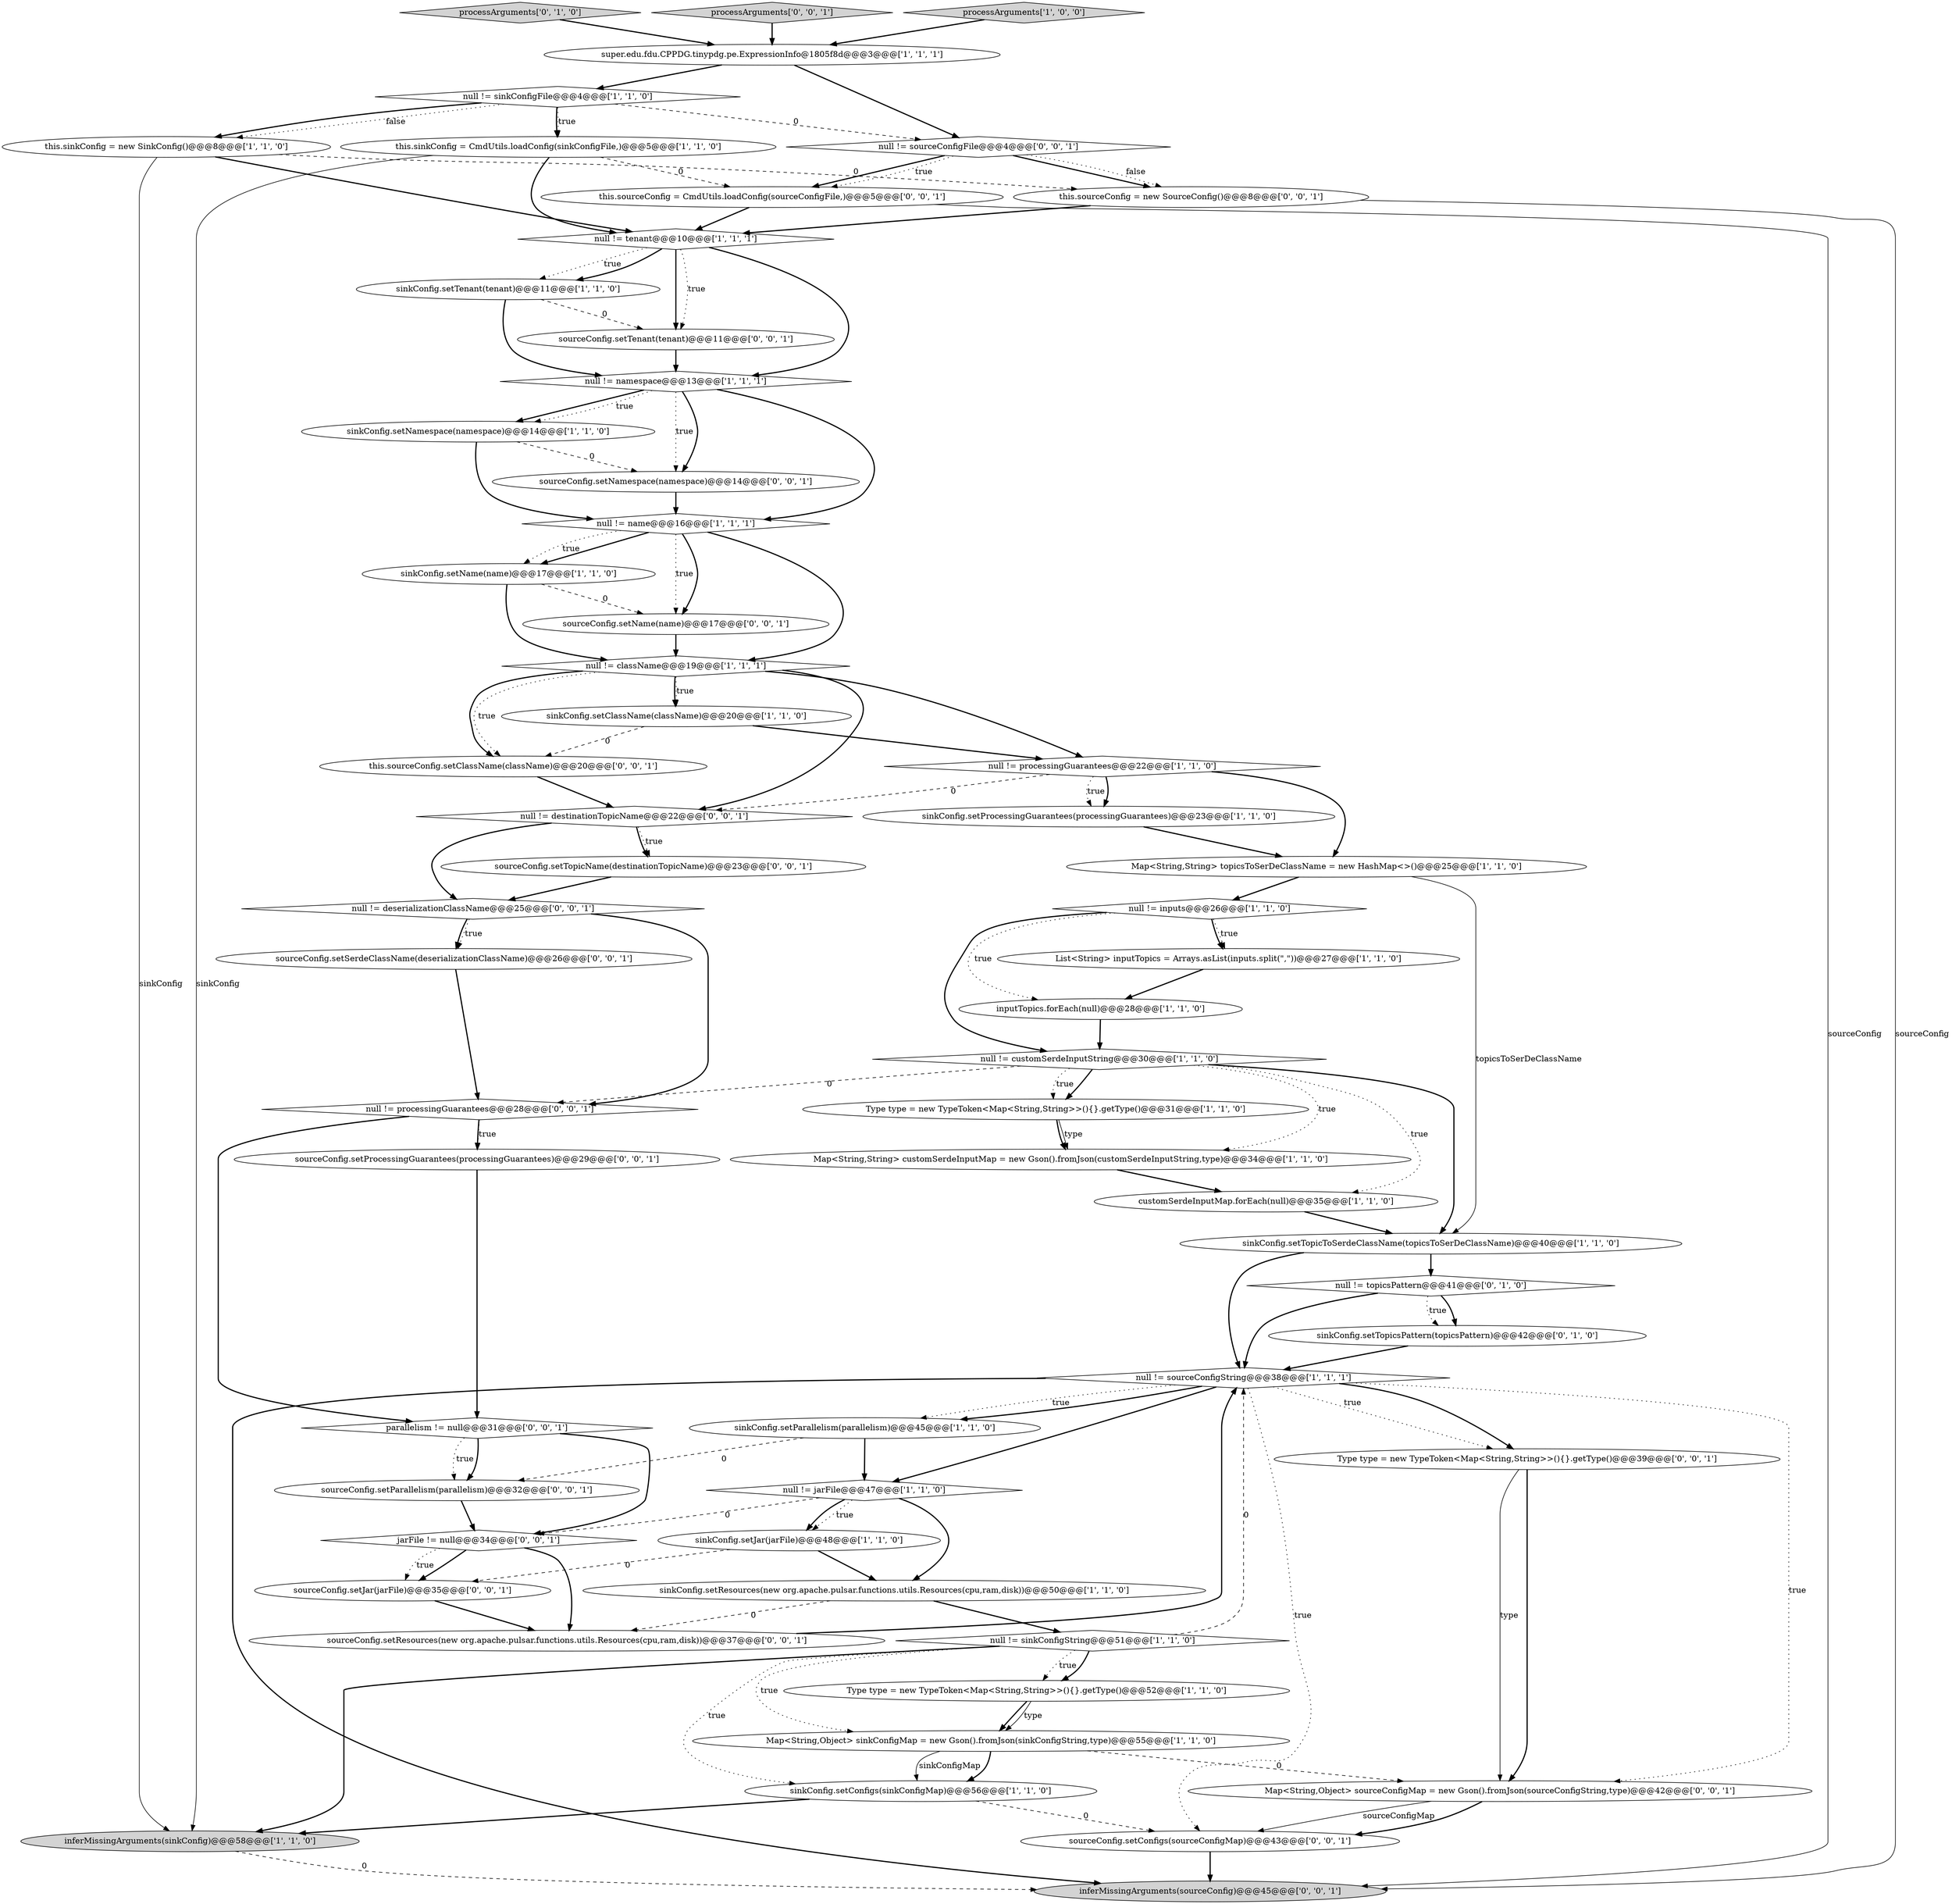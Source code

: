 digraph {
24 [style = filled, label = "customSerdeInputMap.forEach(null)@@@35@@@['1', '1', '0']", fillcolor = white, shape = ellipse image = "AAA0AAABBB1BBB"];
1 [style = filled, label = "super.edu.fdu.CPPDG.tinypdg.pe.ExpressionInfo@1805f8d@@@3@@@['1', '1', '1']", fillcolor = white, shape = ellipse image = "AAA0AAABBB1BBB"];
13 [style = filled, label = "sinkConfig.setJar(jarFile)@@@48@@@['1', '1', '0']", fillcolor = white, shape = ellipse image = "AAA0AAABBB1BBB"];
39 [style = filled, label = "sourceConfig.setProcessingGuarantees(processingGuarantees)@@@29@@@['0', '0', '1']", fillcolor = white, shape = ellipse image = "AAA0AAABBB3BBB"];
52 [style = filled, label = "null != destinationTopicName@@@22@@@['0', '0', '1']", fillcolor = white, shape = diamond image = "AAA0AAABBB3BBB"];
36 [style = filled, label = "processArguments['0', '1', '0']", fillcolor = lightgray, shape = diamond image = "AAA0AAABBB2BBB"];
15 [style = filled, label = "Map<String,Object> sinkConfigMap = new Gson().fromJson(sinkConfigString,type)@@@55@@@['1', '1', '0']", fillcolor = white, shape = ellipse image = "AAA0AAABBB1BBB"];
40 [style = filled, label = "null != deserializationClassName@@@25@@@['0', '0', '1']", fillcolor = white, shape = diamond image = "AAA0AAABBB3BBB"];
37 [style = filled, label = "sourceConfig.setNamespace(namespace)@@@14@@@['0', '0', '1']", fillcolor = white, shape = ellipse image = "AAA0AAABBB3BBB"];
48 [style = filled, label = "sourceConfig.setConfigs(sourceConfigMap)@@@43@@@['0', '0', '1']", fillcolor = white, shape = ellipse image = "AAA0AAABBB3BBB"];
23 [style = filled, label = "inferMissingArguments(sinkConfig)@@@58@@@['1', '1', '0']", fillcolor = lightgray, shape = ellipse image = "AAA0AAABBB1BBB"];
3 [style = filled, label = "this.sinkConfig = new SinkConfig()@@@8@@@['1', '1', '0']", fillcolor = white, shape = ellipse image = "AAA0AAABBB1BBB"];
38 [style = filled, label = "sourceConfig.setTenant(tenant)@@@11@@@['0', '0', '1']", fillcolor = white, shape = ellipse image = "AAA0AAABBB3BBB"];
50 [style = filled, label = "parallelism != null@@@31@@@['0', '0', '1']", fillcolor = white, shape = diamond image = "AAA0AAABBB3BBB"];
14 [style = filled, label = "null != className@@@19@@@['1', '1', '1']", fillcolor = white, shape = diamond image = "AAA0AAABBB1BBB"];
17 [style = filled, label = "null != sinkConfigString@@@51@@@['1', '1', '0']", fillcolor = white, shape = diamond image = "AAA0AAABBB1BBB"];
31 [style = filled, label = "sinkConfig.setConfigs(sinkConfigMap)@@@56@@@['1', '1', '0']", fillcolor = white, shape = ellipse image = "AAA0AAABBB1BBB"];
29 [style = filled, label = "null != sinkConfigFile@@@4@@@['1', '1', '0']", fillcolor = white, shape = diamond image = "AAA0AAABBB1BBB"];
4 [style = filled, label = "sinkConfig.setTopicToSerdeClassName(topicsToSerDeClassName)@@@40@@@['1', '1', '0']", fillcolor = white, shape = ellipse image = "AAA0AAABBB1BBB"];
57 [style = filled, label = "sourceConfig.setSerdeClassName(deserializationClassName)@@@26@@@['0', '0', '1']", fillcolor = white, shape = ellipse image = "AAA0AAABBB3BBB"];
53 [style = filled, label = "Type type = new TypeToken<Map<String,String>>(){}.getType()@@@39@@@['0', '0', '1']", fillcolor = white, shape = ellipse image = "AAA0AAABBB3BBB"];
59 [style = filled, label = "sourceConfig.setParallelism(parallelism)@@@32@@@['0', '0', '1']", fillcolor = white, shape = ellipse image = "AAA0AAABBB3BBB"];
41 [style = filled, label = "Map<String,Object> sourceConfigMap = new Gson().fromJson(sourceConfigString,type)@@@42@@@['0', '0', '1']", fillcolor = white, shape = ellipse image = "AAA0AAABBB3BBB"];
43 [style = filled, label = "inferMissingArguments(sourceConfig)@@@45@@@['0', '0', '1']", fillcolor = lightgray, shape = ellipse image = "AAA0AAABBB3BBB"];
28 [style = filled, label = "inputTopics.forEach(null)@@@28@@@['1', '1', '0']", fillcolor = white, shape = ellipse image = "AAA0AAABBB1BBB"];
45 [style = filled, label = "sourceConfig.setTopicName(destinationTopicName)@@@23@@@['0', '0', '1']", fillcolor = white, shape = ellipse image = "AAA0AAABBB3BBB"];
0 [style = filled, label = "sinkConfig.setNamespace(namespace)@@@14@@@['1', '1', '0']", fillcolor = white, shape = ellipse image = "AAA0AAABBB1BBB"];
11 [style = filled, label = "null != namespace@@@13@@@['1', '1', '1']", fillcolor = white, shape = diamond image = "AAA0AAABBB1BBB"];
21 [style = filled, label = "null != name@@@16@@@['1', '1', '1']", fillcolor = white, shape = diamond image = "AAA0AAABBB1BBB"];
47 [style = filled, label = "sourceConfig.setJar(jarFile)@@@35@@@['0', '0', '1']", fillcolor = white, shape = ellipse image = "AAA0AAABBB3BBB"];
5 [style = filled, label = "sinkConfig.setTenant(tenant)@@@11@@@['1', '1', '0']", fillcolor = white, shape = ellipse image = "AAA0AAABBB1BBB"];
58 [style = filled, label = "this.sourceConfig = CmdUtils.loadConfig(sourceConfigFile,)@@@5@@@['0', '0', '1']", fillcolor = white, shape = ellipse image = "AAA0AAABBB3BBB"];
32 [style = filled, label = "null != sourceConfigString@@@38@@@['1', '1', '1']", fillcolor = white, shape = diamond image = "AAA0AAABBB1BBB"];
42 [style = filled, label = "null != processingGuarantees@@@28@@@['0', '0', '1']", fillcolor = white, shape = diamond image = "AAA0AAABBB3BBB"];
18 [style = filled, label = "sinkConfig.setClassName(className)@@@20@@@['1', '1', '0']", fillcolor = white, shape = ellipse image = "AAA0AAABBB1BBB"];
33 [style = filled, label = "this.sinkConfig = CmdUtils.loadConfig(sinkConfigFile,)@@@5@@@['1', '1', '0']", fillcolor = white, shape = ellipse image = "AAA0AAABBB1BBB"];
49 [style = filled, label = "processArguments['0', '0', '1']", fillcolor = lightgray, shape = diamond image = "AAA0AAABBB3BBB"];
2 [style = filled, label = "Map<String,String> topicsToSerDeClassName = new HashMap<>()@@@25@@@['1', '1', '0']", fillcolor = white, shape = ellipse image = "AAA0AAABBB1BBB"];
9 [style = filled, label = "null != jarFile@@@47@@@['1', '1', '0']", fillcolor = white, shape = diamond image = "AAA0AAABBB1BBB"];
51 [style = filled, label = "sourceConfig.setResources(new org.apache.pulsar.functions.utils.Resources(cpu,ram,disk))@@@37@@@['0', '0', '1']", fillcolor = white, shape = ellipse image = "AAA0AAABBB3BBB"];
27 [style = filled, label = "processArguments['1', '0', '0']", fillcolor = lightgray, shape = diamond image = "AAA0AAABBB1BBB"];
55 [style = filled, label = "this.sourceConfig.setClassName(className)@@@20@@@['0', '0', '1']", fillcolor = white, shape = ellipse image = "AAA0AAABBB3BBB"];
19 [style = filled, label = "Type type = new TypeToken<Map<String,String>>(){}.getType()@@@31@@@['1', '1', '0']", fillcolor = white, shape = ellipse image = "AAA0AAABBB1BBB"];
10 [style = filled, label = "null != inputs@@@26@@@['1', '1', '0']", fillcolor = white, shape = diamond image = "AAA0AAABBB1BBB"];
8 [style = filled, label = "sinkConfig.setProcessingGuarantees(processingGuarantees)@@@23@@@['1', '1', '0']", fillcolor = white, shape = ellipse image = "AAA0AAABBB1BBB"];
46 [style = filled, label = "sourceConfig.setName(name)@@@17@@@['0', '0', '1']", fillcolor = white, shape = ellipse image = "AAA0AAABBB3BBB"];
6 [style = filled, label = "null != processingGuarantees@@@22@@@['1', '1', '0']", fillcolor = white, shape = diamond image = "AAA0AAABBB1BBB"];
7 [style = filled, label = "null != customSerdeInputString@@@30@@@['1', '1', '0']", fillcolor = white, shape = diamond image = "AAA0AAABBB1BBB"];
30 [style = filled, label = "sinkConfig.setResources(new org.apache.pulsar.functions.utils.Resources(cpu,ram,disk))@@@50@@@['1', '1', '0']", fillcolor = white, shape = ellipse image = "AAA0AAABBB1BBB"];
44 [style = filled, label = "jarFile != null@@@34@@@['0', '0', '1']", fillcolor = white, shape = diamond image = "AAA0AAABBB3BBB"];
22 [style = filled, label = "List<String> inputTopics = Arrays.asList(inputs.split(\",\"))@@@27@@@['1', '1', '0']", fillcolor = white, shape = ellipse image = "AAA0AAABBB1BBB"];
25 [style = filled, label = "Type type = new TypeToken<Map<String,String>>(){}.getType()@@@52@@@['1', '1', '0']", fillcolor = white, shape = ellipse image = "AAA0AAABBB1BBB"];
26 [style = filled, label = "sinkConfig.setName(name)@@@17@@@['1', '1', '0']", fillcolor = white, shape = ellipse image = "AAA0AAABBB1BBB"];
12 [style = filled, label = "sinkConfig.setParallelism(parallelism)@@@45@@@['1', '1', '0']", fillcolor = white, shape = ellipse image = "AAA0AAABBB1BBB"];
20 [style = filled, label = "null != tenant@@@10@@@['1', '1', '1']", fillcolor = white, shape = diamond image = "AAA0AAABBB1BBB"];
54 [style = filled, label = "null != sourceConfigFile@@@4@@@['0', '0', '1']", fillcolor = white, shape = diamond image = "AAA0AAABBB3BBB"];
56 [style = filled, label = "this.sourceConfig = new SourceConfig()@@@8@@@['0', '0', '1']", fillcolor = white, shape = ellipse image = "AAA0AAABBB3BBB"];
16 [style = filled, label = "Map<String,String> customSerdeInputMap = new Gson().fromJson(customSerdeInputString,type)@@@34@@@['1', '1', '0']", fillcolor = white, shape = ellipse image = "AAA0AAABBB1BBB"];
34 [style = filled, label = "sinkConfig.setTopicsPattern(topicsPattern)@@@42@@@['0', '1', '0']", fillcolor = white, shape = ellipse image = "AAA1AAABBB2BBB"];
35 [style = filled, label = "null != topicsPattern@@@41@@@['0', '1', '0']", fillcolor = white, shape = diamond image = "AAA1AAABBB2BBB"];
40->57 [style = bold, label=""];
32->9 [style = bold, label=""];
14->18 [style = dotted, label="true"];
0->37 [style = dashed, label="0"];
13->47 [style = dashed, label="0"];
9->13 [style = dotted, label="true"];
54->58 [style = bold, label=""];
15->41 [style = dashed, label="0"];
54->56 [style = bold, label=""];
2->10 [style = bold, label=""];
52->45 [style = bold, label=""];
42->50 [style = bold, label=""];
9->30 [style = bold, label=""];
6->8 [style = bold, label=""];
21->46 [style = bold, label=""];
6->2 [style = bold, label=""];
35->32 [style = bold, label=""];
47->51 [style = bold, label=""];
32->48 [style = dotted, label="true"];
6->52 [style = dashed, label="0"];
17->15 [style = dotted, label="true"];
21->26 [style = bold, label=""];
57->42 [style = bold, label=""];
22->28 [style = bold, label=""];
0->21 [style = bold, label=""];
49->1 [style = bold, label=""];
17->23 [style = bold, label=""];
7->19 [style = bold, label=""];
33->58 [style = dashed, label="0"];
42->39 [style = dotted, label="true"];
35->34 [style = bold, label=""];
29->3 [style = dotted, label="false"];
29->33 [style = bold, label=""];
33->23 [style = solid, label="sinkConfig"];
31->23 [style = bold, label=""];
21->46 [style = dotted, label="true"];
50->59 [style = dotted, label="true"];
23->43 [style = dashed, label="0"];
39->50 [style = bold, label=""];
54->56 [style = dotted, label="false"];
9->44 [style = dashed, label="0"];
1->29 [style = bold, label=""];
32->53 [style = bold, label=""];
15->31 [style = bold, label=""];
33->20 [style = bold, label=""];
20->38 [style = dotted, label="true"];
53->41 [style = solid, label="type"];
12->9 [style = bold, label=""];
10->7 [style = bold, label=""];
37->21 [style = bold, label=""];
8->2 [style = bold, label=""];
5->38 [style = dashed, label="0"];
1->54 [style = bold, label=""];
35->34 [style = dotted, label="true"];
41->48 [style = solid, label="sourceConfigMap"];
52->45 [style = dotted, label="true"];
14->52 [style = bold, label=""];
20->5 [style = dotted, label="true"];
7->24 [style = dotted, label="true"];
11->37 [style = bold, label=""];
55->52 [style = bold, label=""];
48->43 [style = bold, label=""];
30->17 [style = bold, label=""];
50->59 [style = bold, label=""];
44->51 [style = bold, label=""];
25->15 [style = bold, label=""];
18->6 [style = bold, label=""];
25->15 [style = solid, label="type"];
3->56 [style = dashed, label="0"];
20->11 [style = bold, label=""];
29->54 [style = dashed, label="0"];
21->14 [style = bold, label=""];
29->3 [style = bold, label=""];
40->42 [style = bold, label=""];
45->40 [style = bold, label=""];
56->43 [style = solid, label="sourceConfig"];
26->46 [style = dashed, label="0"];
11->0 [style = bold, label=""];
20->5 [style = bold, label=""];
4->35 [style = bold, label=""];
24->4 [style = bold, label=""];
32->12 [style = dotted, label="true"];
32->41 [style = dotted, label="true"];
56->20 [style = bold, label=""];
26->14 [style = bold, label=""];
19->16 [style = bold, label=""];
10->22 [style = bold, label=""];
6->8 [style = dotted, label="true"];
32->53 [style = dotted, label="true"];
46->14 [style = bold, label=""];
44->47 [style = bold, label=""];
59->44 [style = bold, label=""];
53->41 [style = bold, label=""];
12->59 [style = dashed, label="0"];
38->11 [style = bold, label=""];
7->16 [style = dotted, label="true"];
50->44 [style = bold, label=""];
2->4 [style = solid, label="topicsToSerDeClassName"];
30->51 [style = dashed, label="0"];
3->23 [style = solid, label="sinkConfig"];
28->7 [style = bold, label=""];
14->55 [style = dotted, label="true"];
42->39 [style = bold, label=""];
32->43 [style = bold, label=""];
16->24 [style = bold, label=""];
7->19 [style = dotted, label="true"];
15->31 [style = solid, label="sinkConfigMap"];
32->12 [style = bold, label=""];
14->55 [style = bold, label=""];
51->32 [style = bold, label=""];
11->21 [style = bold, label=""];
13->30 [style = bold, label=""];
14->18 [style = bold, label=""];
4->32 [style = bold, label=""];
58->43 [style = solid, label="sourceConfig"];
10->28 [style = dotted, label="true"];
9->13 [style = bold, label=""];
17->31 [style = dotted, label="true"];
40->57 [style = dotted, label="true"];
11->0 [style = dotted, label="true"];
41->48 [style = bold, label=""];
10->22 [style = dotted, label="true"];
52->40 [style = bold, label=""];
3->20 [style = bold, label=""];
58->20 [style = bold, label=""];
31->48 [style = dashed, label="0"];
19->16 [style = solid, label="type"];
11->37 [style = dotted, label="true"];
21->26 [style = dotted, label="true"];
44->47 [style = dotted, label="true"];
27->1 [style = bold, label=""];
5->11 [style = bold, label=""];
7->4 [style = bold, label=""];
7->42 [style = dashed, label="0"];
36->1 [style = bold, label=""];
18->55 [style = dashed, label="0"];
14->6 [style = bold, label=""];
20->38 [style = bold, label=""];
17->32 [style = dashed, label="0"];
29->33 [style = dotted, label="true"];
17->25 [style = dotted, label="true"];
17->25 [style = bold, label=""];
54->58 [style = dotted, label="true"];
34->32 [style = bold, label=""];
}
